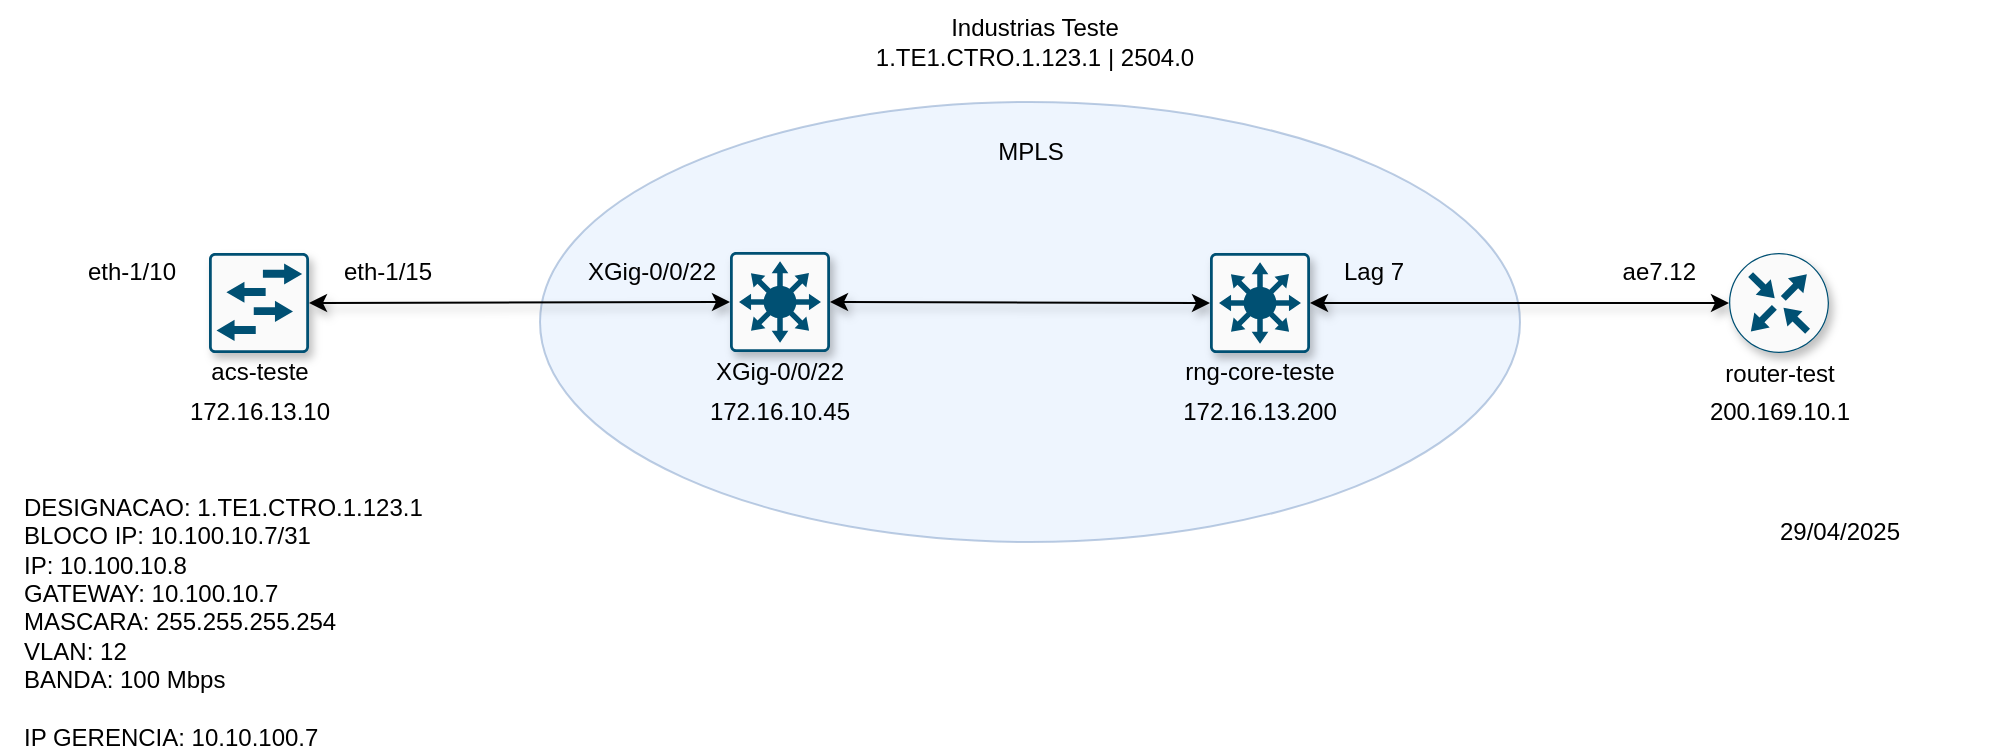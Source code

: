 <mxfile version="26.2.14">
  <diagram name="Page-1" id="c37626ed-c26b-45fb-9056-f9ebc6bb27b6">
    <mxGraphModel dx="2518" dy="820" grid="1" gridSize="10" guides="1" tooltips="1" connect="1" arrows="1" fold="1" page="1" pageScale="1" pageWidth="1100" pageHeight="850" background="none" math="0" shadow="0">
      <root>
        <mxCell id="0" />
        <mxCell id="1" parent="0" />
        <mxCell id="TPHFotOGXAIGz77qLiII-6" value="" style="ellipse;whiteSpace=wrap;html=1;textShadow=0;labelBorderColor=none;labelBackgroundColor=none;opacity=45;fillColor=#dae8fc;strokeColor=#6c8ebf;" parent="1" vertex="1">
          <mxGeometry x="-60" y="480" width="490" height="220" as="geometry" />
        </mxCell>
        <mxCell id="TPHFotOGXAIGz77qLiII-3" value="" style="endArrow=classic;html=1;rounded=0;startArrow=classic;startFill=1;exitX=1;exitY=0.5;exitDx=0;exitDy=0;exitPerimeter=0;entryX=0;entryY=0.5;entryDx=0;entryDy=0;entryPerimeter=0;shadow=1;" parent="1" source="h46SICJPrgyOPjBbUtfY-3" target="h46SICJPrgyOPjBbUtfY-4" edge="1">
          <mxGeometry width="50" height="50" relative="1" as="geometry">
            <mxPoint x="340" y="580" as="sourcePoint" />
            <mxPoint x="500" y="580" as="targetPoint" />
          </mxGeometry>
        </mxCell>
        <mxCell id="TPHFotOGXAIGz77qLiII-7" value="MPLS" style="text;html=1;align=center;verticalAlign=middle;whiteSpace=wrap;rounded=0;" parent="1" vertex="1">
          <mxGeometry x="137.5" y="490" width="95" height="30" as="geometry" />
        </mxCell>
        <mxCell id="TPHFotOGXAIGz77qLiII-11" value="" style="endArrow=classic;html=1;rounded=0;exitX=1;exitY=0.5;exitDx=0;exitDy=0;exitPerimeter=0;startArrow=classic;startFill=1;entryX=0;entryY=0.5;entryDx=0;entryDy=0;entryPerimeter=0;shadow=1;" parent="1" source="h46SICJPrgyOPjBbUtfY-1" target="h46SICJPrgyOPjBbUtfY-2" edge="1">
          <mxGeometry width="50" height="50" relative="1" as="geometry">
            <mxPoint x="-166.42" y="580" as="sourcePoint" />
            <mxPoint x="10" y="580" as="targetPoint" />
          </mxGeometry>
        </mxCell>
        <mxCell id="TPHFotOGXAIGz77qLiII-12" value="" style="endArrow=classic;html=1;rounded=0;startArrow=classic;startFill=1;exitX=1;exitY=0.5;exitDx=0;exitDy=0;exitPerimeter=0;entryX=0;entryY=0.5;entryDx=0;entryDy=0;entryPerimeter=0;shadow=1;" parent="1" source="h46SICJPrgyOPjBbUtfY-2" target="h46SICJPrgyOPjBbUtfY-3" edge="1">
          <mxGeometry width="50" height="50" relative="1" as="geometry">
            <mxPoint x="110" y="580" as="sourcePoint" />
            <mxPoint x="260" y="580" as="targetPoint" />
          </mxGeometry>
        </mxCell>
        <mxCell id="TPHFotOGXAIGz77qLiII-13" value="Industrias Teste&lt;br&gt;1.TE1.CTRO.1.123.1 | 2504.0" style="text;html=1;align=center;verticalAlign=middle;rounded=0;labelBackgroundColor=none;textShadow=0;whiteSpace=wrap;strokeColor=light-dark(#ffffff, #a9b8c7);" parent="1" vertex="1">
          <mxGeometry x="25" y="430" width="325" height="40" as="geometry" />
        </mxCell>
        <mxCell id="8075vzSek8EXq1Qk1El3-8" value="acs-teste" style="text;html=1;align=center;verticalAlign=middle;whiteSpace=wrap;rounded=0;" parent="1" vertex="1">
          <mxGeometry x="-280.5" y="600" width="160" height="30" as="geometry" />
        </mxCell>
        <mxCell id="8075vzSek8EXq1Qk1El3-9" value="XGig-0/0/22" style="text;html=1;align=center;verticalAlign=middle;whiteSpace=wrap;rounded=0;" parent="1" vertex="1">
          <mxGeometry x="-50" y="600" width="220" height="30" as="geometry" />
        </mxCell>
        <mxCell id="8075vzSek8EXq1Qk1El3-10" value="rng-core-teste" style="text;html=1;align=center;verticalAlign=middle;whiteSpace=wrap;rounded=0;" parent="1" vertex="1">
          <mxGeometry x="190" y="600" width="220" height="30" as="geometry" />
        </mxCell>
        <mxCell id="8075vzSek8EXq1Qk1El3-12" value="router-test" style="text;html=1;align=center;verticalAlign=middle;whiteSpace=wrap;rounded=0;" parent="1" vertex="1">
          <mxGeometry x="449.5" y="601" width="220" height="30" as="geometry" />
        </mxCell>
        <mxCell id="9Xov0KzFszH7NUMbsZ65-17" value="ae7.12" style="text;html=1;align=right;verticalAlign=middle;whiteSpace=wrap;rounded=0;" parent="1" vertex="1">
          <mxGeometry x="460" y="550" width="60" height="30" as="geometry" />
        </mxCell>
        <mxCell id="9Xov0KzFszH7NUMbsZ65-34" value="29/04/2025" style="text;html=1;align=center;verticalAlign=middle;whiteSpace=wrap;rounded=0;" parent="1" vertex="1">
          <mxGeometry x="560" y="680" width="60" height="30" as="geometry" />
        </mxCell>
        <mxCell id="Sjql4_TdowpkSLk0pfY9-3" value="XGig-0/0/22" style="text;html=1;align=right;verticalAlign=middle;whiteSpace=wrap;rounded=0;" parent="1" vertex="1">
          <mxGeometry x="-60" y="550" width="90" height="30" as="geometry" />
        </mxCell>
        <mxCell id="CPYKce1SLypnUJwbY2Mq-1" value="172.16.13.10" style="text;html=1;align=center;verticalAlign=middle;whiteSpace=wrap;rounded=0;" parent="1" vertex="1">
          <mxGeometry x="-280.5" y="620" width="160" height="30" as="geometry" />
        </mxCell>
        <mxCell id="CPYKce1SLypnUJwbY2Mq-2" value="172.16.10.45" style="text;html=1;align=center;verticalAlign=middle;whiteSpace=wrap;rounded=0;" parent="1" vertex="1">
          <mxGeometry x="-20" y="620" width="160" height="30" as="geometry" />
        </mxCell>
        <mxCell id="CPYKce1SLypnUJwbY2Mq-3" value="172.16.13.200" style="text;html=1;align=center;verticalAlign=middle;whiteSpace=wrap;rounded=0;" parent="1" vertex="1">
          <mxGeometry x="220" y="620" width="160" height="30" as="geometry" />
        </mxCell>
        <mxCell id="CPYKce1SLypnUJwbY2Mq-4" value="200.169.10.1" style="text;html=1;align=center;verticalAlign=middle;whiteSpace=wrap;rounded=0;" parent="1" vertex="1">
          <mxGeometry x="479.5" y="620" width="160" height="30" as="geometry" />
        </mxCell>
        <mxCell id="CPYKce1SLypnUJwbY2Mq-5" value="Lag 7" style="text;html=1;align=left;verticalAlign=middle;whiteSpace=wrap;rounded=0;" parent="1" vertex="1">
          <mxGeometry x="340" y="550" width="50" height="30" as="geometry" />
        </mxCell>
        <mxCell id="CPYKce1SLypnUJwbY2Mq-6" value="&lt;div&gt;DESIGNACAO: 1.TE1.CTRO.1.123.1&amp;nbsp;&lt;/div&gt;&lt;div&gt;BLOCO IP: 10.100.10.7/31&amp;nbsp;&amp;nbsp;&lt;/div&gt;&lt;div&gt;IP: 10.100.10.8&amp;nbsp;&lt;/div&gt;&lt;div&gt;GATEWAY: 10.100.10.7&amp;nbsp;&lt;/div&gt;&lt;div&gt;MASCARA: 255.255.255.254&lt;/div&gt;&lt;div&gt;VLAN: 12&amp;nbsp;&lt;/div&gt;&lt;div&gt;BANDA: 100 Mbps&lt;br&gt;&lt;br&gt;IP GERENCIA: 10.10.100.7&lt;/div&gt;" style="text;html=1;align=left;verticalAlign=middle;whiteSpace=wrap;rounded=0;" parent="1" vertex="1">
          <mxGeometry x="-320" y="680" width="260" height="120" as="geometry" />
        </mxCell>
        <mxCell id="JazUjWxsk5tBt9pqyCTI-1" value="eth-1/15" style="text;html=1;align=left;verticalAlign=middle;whiteSpace=wrap;rounded=0;" parent="1" vertex="1">
          <mxGeometry x="-160" y="550" width="90" height="30" as="geometry" />
        </mxCell>
        <mxCell id="h46SICJPrgyOPjBbUtfY-1" value="" style="sketch=0;points=[[0.015,0.015,0],[0.985,0.015,0],[0.985,0.985,0],[0.015,0.985,0],[0.25,0,0],[0.5,0,0],[0.75,0,0],[1,0.25,0],[1,0.5,0],[1,0.75,0],[0.75,1,0],[0.5,1,0],[0.25,1,0],[0,0.75,0],[0,0.5,0],[0,0.25,0]];verticalLabelPosition=bottom;html=1;verticalAlign=top;aspect=fixed;align=center;pointerEvents=1;shape=mxgraph.cisco19.rect;prIcon=l2_switch;fillColor=#FAFAFA;strokeColor=#005073;shadow=1;" parent="1" vertex="1">
          <mxGeometry x="-225.5" y="555.5" width="50" height="50" as="geometry" />
        </mxCell>
        <mxCell id="h46SICJPrgyOPjBbUtfY-2" value="" style="sketch=0;points=[[0.015,0.015,0],[0.985,0.015,0],[0.985,0.985,0],[0.015,0.985,0],[0.25,0,0],[0.5,0,0],[0.75,0,0],[1,0.25,0],[1,0.5,0],[1,0.75,0],[0.75,1,0],[0.5,1,0],[0.25,1,0],[0,0.75,0],[0,0.5,0],[0,0.25,0]];verticalLabelPosition=bottom;html=1;verticalAlign=top;aspect=fixed;align=center;pointerEvents=1;shape=mxgraph.cisco19.rect;prIcon=l3_switch;fillColor=#FAFAFA;strokeColor=#005073;shadow=1;" parent="1" vertex="1">
          <mxGeometry x="35" y="555" width="50" height="50" as="geometry" />
        </mxCell>
        <mxCell id="h46SICJPrgyOPjBbUtfY-3" value="" style="sketch=0;points=[[0.015,0.015,0],[0.985,0.015,0],[0.985,0.985,0],[0.015,0.985,0],[0.25,0,0],[0.5,0,0],[0.75,0,0],[1,0.25,0],[1,0.5,0],[1,0.75,0],[0.75,1,0],[0.5,1,0],[0.25,1,0],[0,0.75,0],[0,0.5,0],[0,0.25,0]];verticalLabelPosition=bottom;html=1;verticalAlign=top;aspect=fixed;align=center;pointerEvents=1;shape=mxgraph.cisco19.rect;prIcon=l3_switch;fillColor=#FAFAFA;strokeColor=#005073;shadow=1;" parent="1" vertex="1">
          <mxGeometry x="275" y="555.5" width="50" height="50" as="geometry" />
        </mxCell>
        <mxCell id="h46SICJPrgyOPjBbUtfY-4" value="" style="sketch=0;points=[[0.5,0,0],[1,0.5,0],[0.5,1,0],[0,0.5,0],[0.145,0.145,0],[0.856,0.145,0],[0.855,0.856,0],[0.145,0.855,0]];verticalLabelPosition=bottom;html=1;verticalAlign=top;aspect=fixed;align=center;pointerEvents=1;shape=mxgraph.cisco19.rect;prIcon=router;fillColor=#FAFAFA;strokeColor=#005073;shadow=1;" parent="1" vertex="1">
          <mxGeometry x="534.5" y="555.5" width="50" height="50" as="geometry" />
        </mxCell>
        <mxCell id="bOp6rN95UzQHzOXqT7r_-1" value="eth-1/10" style="text;html=1;align=right;verticalAlign=middle;whiteSpace=wrap;rounded=0;" parent="1" vertex="1">
          <mxGeometry x="-330" y="550" width="90" height="30" as="geometry" />
        </mxCell>
      </root>
    </mxGraphModel>
  </diagram>
</mxfile>


